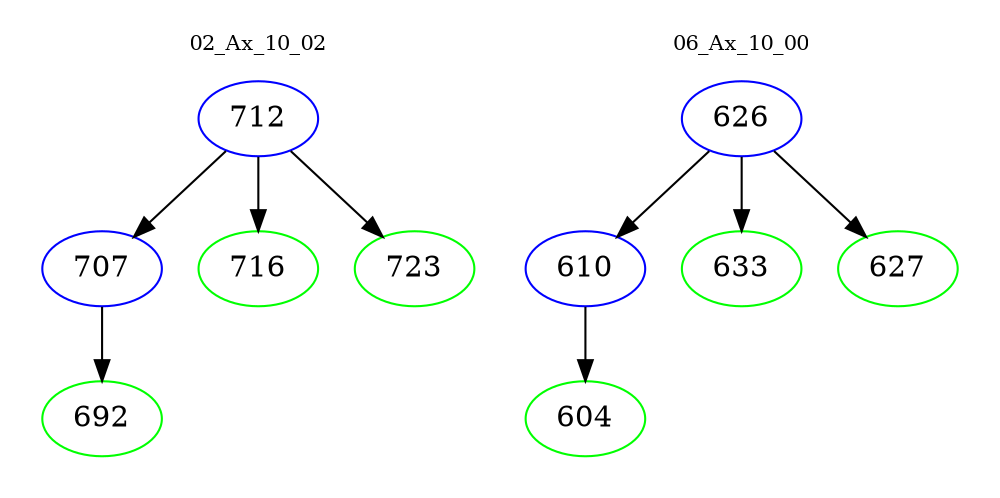 digraph{
subgraph cluster_0 {
color = white
label = "02_Ax_10_02";
fontsize=10;
T0_712 [label="712", color="blue"]
T0_712 -> T0_707 [color="black"]
T0_707 [label="707", color="blue"]
T0_707 -> T0_692 [color="black"]
T0_692 [label="692", color="green"]
T0_712 -> T0_716 [color="black"]
T0_716 [label="716", color="green"]
T0_712 -> T0_723 [color="black"]
T0_723 [label="723", color="green"]
}
subgraph cluster_1 {
color = white
label = "06_Ax_10_00";
fontsize=10;
T1_626 [label="626", color="blue"]
T1_626 -> T1_610 [color="black"]
T1_610 [label="610", color="blue"]
T1_610 -> T1_604 [color="black"]
T1_604 [label="604", color="green"]
T1_626 -> T1_633 [color="black"]
T1_633 [label="633", color="green"]
T1_626 -> T1_627 [color="black"]
T1_627 [label="627", color="green"]
}
}
